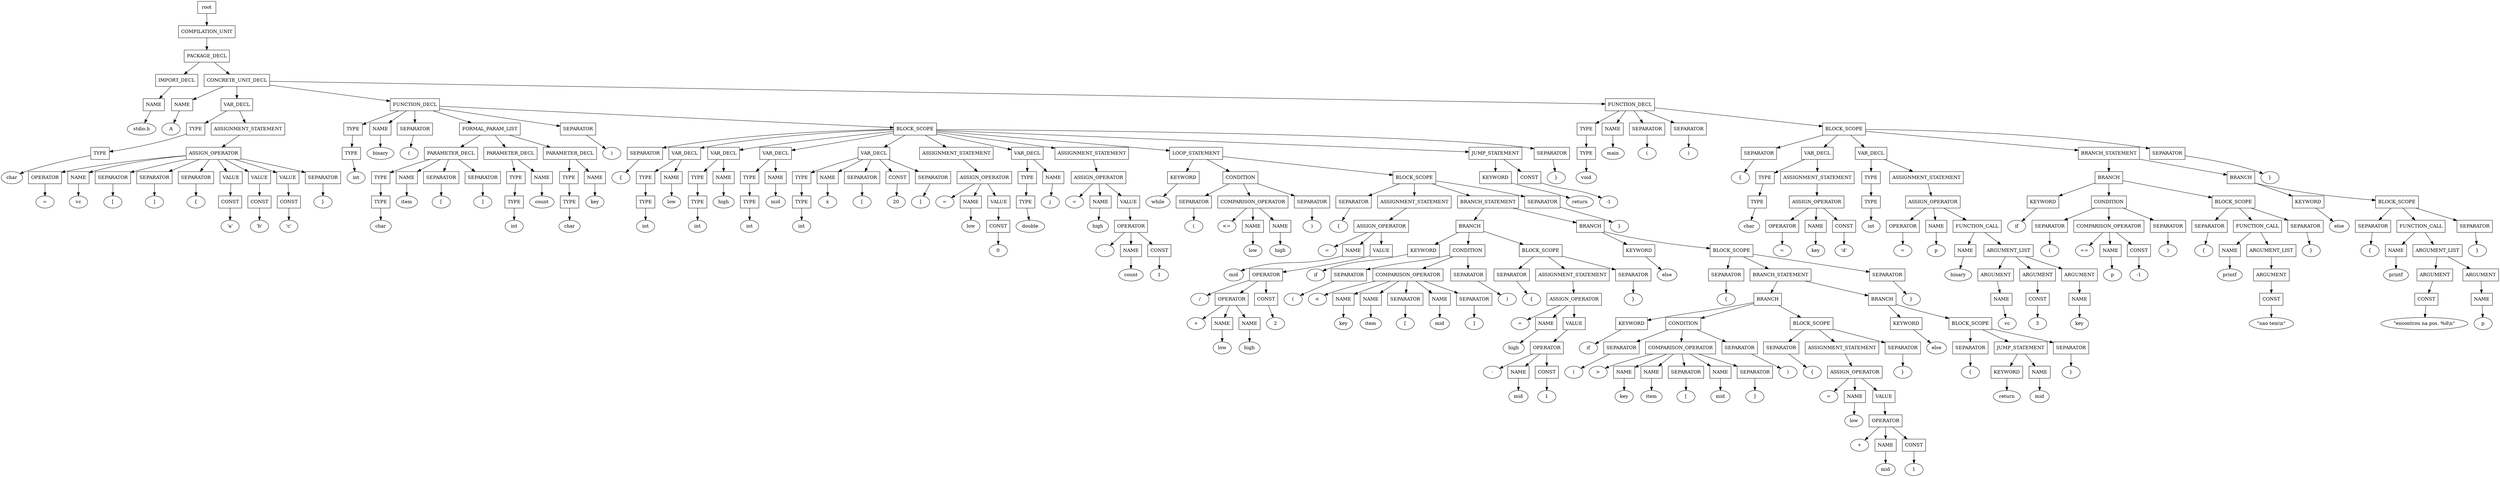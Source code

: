 digraph G {
	splines="TRUE";
	n_0 [label="root", shape="rectangle"]
	n_0 -> n_1
	n_1 [label="COMPILATION_UNIT", shape="rectangle"]
	n_1 -> n_2
	n_2 [label="PACKAGE_DECL", shape="rectangle"]
	n_2 -> n_3
	n_3 [label="IMPORT_DECL", shape="rectangle"]
	n_3 -> n_5
	n_5 [label="NAME", shape="rectangle"]
	n_5 -> n_10
	n_10 [label="stdio.h", shape="ellipse"]
	n_2 -> n_4
	n_4 [label="CONCRETE_UNIT_DECL", shape="rectangle"]
	n_4 -> n_6
	n_6 [label="NAME", shape="rectangle"]
	n_6 -> n_11
	n_11 [label="A", shape="ellipse"]
	n_4 -> n_7
	n_7 [label="VAR_DECL", shape="rectangle"]
	n_7 -> n_12
	n_12 [label="TYPE", shape="rectangle"]
	n_12 -> n_25
	n_25 [label="TYPE", shape="rectangle"]
	n_25 -> n_54
	n_54 [label="char", shape="ellipse"]
	n_7 -> n_13
	n_13 [label="ASSIGNMENT_STATEMENT", shape="rectangle"]
	n_13 -> n_26
	n_26 [label="ASSIGN_OPERATOR", shape="rectangle"]
	n_26 -> n_55
	n_55 [label="OPERATOR", shape="rectangle"]
	n_55 -> n_104
	n_104 [label="=", shape="ellipse"]
	n_26 -> n_56
	n_56 [label="NAME", shape="rectangle"]
	n_56 -> n_105
	n_105 [label="vc", shape="ellipse"]
	n_26 -> n_57
	n_57 [label="SEPARATOR", shape="rectangle"]
	n_57 -> n_106
	n_106 [label="[", shape="ellipse"]
	n_26 -> n_58
	n_58 [label="SEPARATOR", shape="rectangle"]
	n_58 -> n_107
	n_107 [label="]", shape="ellipse"]
	n_26 -> n_59
	n_59 [label="SEPARATOR", shape="rectangle"]
	n_59 -> n_108
	n_108 [label="{", shape="ellipse"]
	n_26 -> n_60
	n_60 [label="VALUE", shape="rectangle"]
	n_60 -> n_109
	n_109 [label="CONST", shape="rectangle"]
	n_109 -> n_159
	n_159 [label="'a'", shape="ellipse"]
	n_26 -> n_61
	n_61 [label="VALUE", shape="rectangle"]
	n_61 -> n_110
	n_110 [label="CONST", shape="rectangle"]
	n_110 -> n_160
	n_160 [label="'b'", shape="ellipse"]
	n_26 -> n_62
	n_62 [label="VALUE", shape="rectangle"]
	n_62 -> n_111
	n_111 [label="CONST", shape="rectangle"]
	n_111 -> n_161
	n_161 [label="'c'", shape="ellipse"]
	n_26 -> n_63
	n_63 [label="SEPARATOR", shape="rectangle"]
	n_63 -> n_112
	n_112 [label="}", shape="ellipse"]
	n_4 -> n_8
	n_8 [label="FUNCTION_DECL", shape="rectangle"]
	n_8 -> n_14
	n_14 [label="TYPE", shape="rectangle"]
	n_14 -> n_27
	n_27 [label="TYPE", shape="rectangle"]
	n_27 -> n_64
	n_64 [label="int", shape="ellipse"]
	n_8 -> n_15
	n_15 [label="NAME", shape="rectangle"]
	n_15 -> n_28
	n_28 [label="binary", shape="ellipse"]
	n_8 -> n_16
	n_16 [label="SEPARATOR", shape="rectangle"]
	n_16 -> n_29
	n_29 [label="(", shape="ellipse"]
	n_8 -> n_17
	n_17 [label="FORMAL_PARAM_LIST", shape="rectangle"]
	n_17 -> n_30
	n_30 [label="PARAMETER_DECL", shape="rectangle"]
	n_30 -> n_65
	n_65 [label="TYPE", shape="rectangle"]
	n_65 -> n_113
	n_113 [label="TYPE", shape="rectangle"]
	n_113 -> n_162
	n_162 [label="char", shape="ellipse"]
	n_30 -> n_66
	n_66 [label="NAME", shape="rectangle"]
	n_66 -> n_114
	n_114 [label="item", shape="ellipse"]
	n_30 -> n_67
	n_67 [label="SEPARATOR", shape="rectangle"]
	n_67 -> n_115
	n_115 [label="[", shape="ellipse"]
	n_30 -> n_68
	n_68 [label="SEPARATOR", shape="rectangle"]
	n_68 -> n_116
	n_116 [label="]", shape="ellipse"]
	n_17 -> n_31
	n_31 [label="PARAMETER_DECL", shape="rectangle"]
	n_31 -> n_69
	n_69 [label="TYPE", shape="rectangle"]
	n_69 -> n_117
	n_117 [label="TYPE", shape="rectangle"]
	n_117 -> n_163
	n_163 [label="int", shape="ellipse"]
	n_31 -> n_70
	n_70 [label="NAME", shape="rectangle"]
	n_70 -> n_118
	n_118 [label="count", shape="ellipse"]
	n_17 -> n_32
	n_32 [label="PARAMETER_DECL", shape="rectangle"]
	n_32 -> n_71
	n_71 [label="TYPE", shape="rectangle"]
	n_71 -> n_119
	n_119 [label="TYPE", shape="rectangle"]
	n_119 -> n_164
	n_164 [label="char", shape="ellipse"]
	n_32 -> n_72
	n_72 [label="NAME", shape="rectangle"]
	n_72 -> n_120
	n_120 [label="key", shape="ellipse"]
	n_8 -> n_18
	n_18 [label="SEPARATOR", shape="rectangle"]
	n_18 -> n_33
	n_33 [label=")", shape="ellipse"]
	n_8 -> n_19
	n_19 [label="BLOCK_SCOPE", shape="rectangle"]
	n_19 -> n_34
	n_34 [label="SEPARATOR", shape="rectangle"]
	n_34 -> n_73
	n_73 [label="{", shape="ellipse"]
	n_19 -> n_35
	n_35 [label="VAR_DECL", shape="rectangle"]
	n_35 -> n_74
	n_74 [label="TYPE", shape="rectangle"]
	n_74 -> n_121
	n_121 [label="TYPE", shape="rectangle"]
	n_121 -> n_165
	n_165 [label="int", shape="ellipse"]
	n_35 -> n_75
	n_75 [label="NAME", shape="rectangle"]
	n_75 -> n_122
	n_122 [label="low", shape="ellipse"]
	n_19 -> n_36
	n_36 [label="VAR_DECL", shape="rectangle"]
	n_36 -> n_76
	n_76 [label="TYPE", shape="rectangle"]
	n_76 -> n_123
	n_123 [label="TYPE", shape="rectangle"]
	n_123 -> n_166
	n_166 [label="int", shape="ellipse"]
	n_36 -> n_77
	n_77 [label="NAME", shape="rectangle"]
	n_77 -> n_124
	n_124 [label="high", shape="ellipse"]
	n_19 -> n_37
	n_37 [label="VAR_DECL", shape="rectangle"]
	n_37 -> n_78
	n_78 [label="TYPE", shape="rectangle"]
	n_78 -> n_125
	n_125 [label="TYPE", shape="rectangle"]
	n_125 -> n_167
	n_167 [label="int", shape="ellipse"]
	n_37 -> n_79
	n_79 [label="NAME", shape="rectangle"]
	n_79 -> n_126
	n_126 [label="mid", shape="ellipse"]
	n_19 -> n_38
	n_38 [label="VAR_DECL", shape="rectangle"]
	n_38 -> n_80
	n_80 [label="TYPE", shape="rectangle"]
	n_80 -> n_127
	n_127 [label="TYPE", shape="rectangle"]
	n_127 -> n_168
	n_168 [label="int", shape="ellipse"]
	n_38 -> n_81
	n_81 [label="NAME", shape="rectangle"]
	n_81 -> n_128
	n_128 [label="x", shape="ellipse"]
	n_38 -> n_82
	n_82 [label="SEPARATOR", shape="rectangle"]
	n_82 -> n_129
	n_129 [label="[", shape="ellipse"]
	n_38 -> n_83
	n_83 [label="CONST", shape="rectangle"]
	n_83 -> n_130
	n_130 [label="20", shape="ellipse"]
	n_38 -> n_84
	n_84 [label="SEPARATOR", shape="rectangle"]
	n_84 -> n_131
	n_131 [label="]", shape="ellipse"]
	n_19 -> n_39
	n_39 [label="ASSIGNMENT_STATEMENT", shape="rectangle"]
	n_39 -> n_85
	n_85 [label="ASSIGN_OPERATOR", shape="rectangle"]
	n_85 -> n_132
	n_132 [label="=", shape="ellipse"]
	n_85 -> n_133
	n_133 [label="NAME", shape="rectangle"]
	n_133 -> n_169
	n_169 [label="low", shape="ellipse"]
	n_85 -> n_134
	n_134 [label="VALUE", shape="rectangle"]
	n_134 -> n_170
	n_170 [label="CONST", shape="rectangle"]
	n_170 -> n_203
	n_203 [label="0", shape="ellipse"]
	n_19 -> n_40
	n_40 [label="VAR_DECL", shape="rectangle"]
	n_40 -> n_86
	n_86 [label="TYPE", shape="rectangle"]
	n_86 -> n_135
	n_135 [label="TYPE", shape="rectangle"]
	n_135 -> n_171
	n_171 [label="double", shape="ellipse"]
	n_40 -> n_87
	n_87 [label="NAME", shape="rectangle"]
	n_87 -> n_136
	n_136 [label="j", shape="ellipse"]
	n_19 -> n_41
	n_41 [label="ASSIGNMENT_STATEMENT", shape="rectangle"]
	n_41 -> n_88
	n_88 [label="ASSIGN_OPERATOR", shape="rectangle"]
	n_88 -> n_137
	n_137 [label="=", shape="ellipse"]
	n_88 -> n_138
	n_138 [label="NAME", shape="rectangle"]
	n_138 -> n_172
	n_172 [label="high", shape="ellipse"]
	n_88 -> n_139
	n_139 [label="VALUE", shape="rectangle"]
	n_139 -> n_173
	n_173 [label="OPERATOR", shape="rectangle"]
	n_173 -> n_204
	n_204 [label="-", shape="ellipse"]
	n_173 -> n_205
	n_205 [label="NAME", shape="rectangle"]
	n_205 -> n_237
	n_237 [label="count", shape="ellipse"]
	n_173 -> n_206
	n_206 [label="CONST", shape="rectangle"]
	n_206 -> n_238
	n_238 [label="1", shape="ellipse"]
	n_19 -> n_42
	n_42 [label="LOOP_STATEMENT", shape="rectangle"]
	n_42 -> n_89
	n_89 [label="KEYWORD", shape="rectangle"]
	n_89 -> n_140
	n_140 [label="while", shape="ellipse"]
	n_42 -> n_90
	n_90 [label="CONDITION", shape="rectangle"]
	n_90 -> n_141
	n_141 [label="SEPARATOR", shape="rectangle"]
	n_141 -> n_174
	n_174 [label="(", shape="ellipse"]
	n_90 -> n_142
	n_142 [label="COMPARISON_OPERATOR", shape="rectangle"]
	n_142 -> n_175
	n_175 [label="<=", shape="ellipse"]
	n_142 -> n_176
	n_176 [label="NAME", shape="rectangle"]
	n_176 -> n_207
	n_207 [label="low", shape="ellipse"]
	n_142 -> n_177
	n_177 [label="NAME", shape="rectangle"]
	n_177 -> n_208
	n_208 [label="high", shape="ellipse"]
	n_90 -> n_143
	n_143 [label="SEPARATOR", shape="rectangle"]
	n_143 -> n_178
	n_178 [label=")", shape="ellipse"]
	n_42 -> n_91
	n_91 [label="BLOCK_SCOPE", shape="rectangle"]
	n_91 -> n_144
	n_144 [label="SEPARATOR", shape="rectangle"]
	n_144 -> n_179
	n_179 [label="{", shape="ellipse"]
	n_91 -> n_145
	n_145 [label="ASSIGNMENT_STATEMENT", shape="rectangle"]
	n_145 -> n_180
	n_180 [label="ASSIGN_OPERATOR", shape="rectangle"]
	n_180 -> n_209
	n_209 [label="=", shape="ellipse"]
	n_180 -> n_210
	n_210 [label="NAME", shape="rectangle"]
	n_210 -> n_239
	n_239 [label="mid", shape="ellipse"]
	n_180 -> n_211
	n_211 [label="VALUE", shape="rectangle"]
	n_211 -> n_240
	n_240 [label="OPERATOR", shape="rectangle"]
	n_240 -> n_263
	n_263 [label="/", shape="ellipse"]
	n_240 -> n_264
	n_264 [label="OPERATOR", shape="rectangle"]
	n_264 -> n_287
	n_287 [label="+", shape="ellipse"]
	n_264 -> n_288
	n_288 [label="NAME", shape="rectangle"]
	n_288 -> n_310
	n_310 [label="low", shape="ellipse"]
	n_264 -> n_289
	n_289 [label="NAME", shape="rectangle"]
	n_289 -> n_311
	n_311 [label="high", shape="ellipse"]
	n_240 -> n_265
	n_265 [label="CONST", shape="rectangle"]
	n_265 -> n_290
	n_290 [label="2", shape="ellipse"]
	n_91 -> n_146
	n_146 [label="BRANCH_STATEMENT", shape="rectangle"]
	n_146 -> n_181
	n_181 [label="BRANCH", shape="rectangle"]
	n_181 -> n_212
	n_212 [label="KEYWORD", shape="rectangle"]
	n_212 -> n_241
	n_241 [label="if", shape="ellipse"]
	n_181 -> n_213
	n_213 [label="CONDITION", shape="rectangle"]
	n_213 -> n_242
	n_242 [label="SEPARATOR", shape="rectangle"]
	n_242 -> n_266
	n_266 [label="(", shape="ellipse"]
	n_213 -> n_243
	n_243 [label="COMPARISON_OPERATOR", shape="rectangle"]
	n_243 -> n_267
	n_267 [label="<", shape="ellipse"]
	n_243 -> n_268
	n_268 [label="NAME", shape="rectangle"]
	n_268 -> n_291
	n_291 [label="key", shape="ellipse"]
	n_243 -> n_269
	n_269 [label="NAME", shape="rectangle"]
	n_269 -> n_292
	n_292 [label="item", shape="ellipse"]
	n_243 -> n_270
	n_270 [label="SEPARATOR", shape="rectangle"]
	n_270 -> n_293
	n_293 [label="[", shape="ellipse"]
	n_243 -> n_271
	n_271 [label="NAME", shape="rectangle"]
	n_271 -> n_294
	n_294 [label="mid", shape="ellipse"]
	n_243 -> n_272
	n_272 [label="SEPARATOR", shape="rectangle"]
	n_272 -> n_295
	n_295 [label="]", shape="ellipse"]
	n_213 -> n_244
	n_244 [label="SEPARATOR", shape="rectangle"]
	n_244 -> n_273
	n_273 [label=")", shape="ellipse"]
	n_181 -> n_214
	n_214 [label="BLOCK_SCOPE", shape="rectangle"]
	n_214 -> n_245
	n_245 [label="SEPARATOR", shape="rectangle"]
	n_245 -> n_274
	n_274 [label="{", shape="ellipse"]
	n_214 -> n_246
	n_246 [label="ASSIGNMENT_STATEMENT", shape="rectangle"]
	n_246 -> n_275
	n_275 [label="ASSIGN_OPERATOR", shape="rectangle"]
	n_275 -> n_296
	n_296 [label="=", shape="ellipse"]
	n_275 -> n_297
	n_297 [label="NAME", shape="rectangle"]
	n_297 -> n_312
	n_312 [label="high", shape="ellipse"]
	n_275 -> n_298
	n_298 [label="VALUE", shape="rectangle"]
	n_298 -> n_313
	n_313 [label="OPERATOR", shape="rectangle"]
	n_313 -> n_325
	n_325 [label="-", shape="ellipse"]
	n_313 -> n_326
	n_326 [label="NAME", shape="rectangle"]
	n_326 -> n_343
	n_343 [label="mid", shape="ellipse"]
	n_313 -> n_327
	n_327 [label="CONST", shape="rectangle"]
	n_327 -> n_344
	n_344 [label="1", shape="ellipse"]
	n_214 -> n_247
	n_247 [label="SEPARATOR", shape="rectangle"]
	n_247 -> n_276
	n_276 [label="}", shape="ellipse"]
	n_146 -> n_182
	n_182 [label="BRANCH", shape="rectangle"]
	n_182 -> n_215
	n_215 [label="KEYWORD", shape="rectangle"]
	n_215 -> n_248
	n_248 [label="else", shape="ellipse"]
	n_182 -> n_216
	n_216 [label="BLOCK_SCOPE", shape="rectangle"]
	n_216 -> n_249
	n_249 [label="SEPARATOR", shape="rectangle"]
	n_249 -> n_277
	n_277 [label="{", shape="ellipse"]
	n_216 -> n_250
	n_250 [label="BRANCH_STATEMENT", shape="rectangle"]
	n_250 -> n_278
	n_278 [label="BRANCH", shape="rectangle"]
	n_278 -> n_299
	n_299 [label="KEYWORD", shape="rectangle"]
	n_299 -> n_314
	n_314 [label="if", shape="ellipse"]
	n_278 -> n_300
	n_300 [label="CONDITION", shape="rectangle"]
	n_300 -> n_315
	n_315 [label="SEPARATOR", shape="rectangle"]
	n_315 -> n_328
	n_328 [label="(", shape="ellipse"]
	n_300 -> n_316
	n_316 [label="COMPARISON_OPERATOR", shape="rectangle"]
	n_316 -> n_329
	n_329 [label=">", shape="ellipse"]
	n_316 -> n_330
	n_330 [label="NAME", shape="rectangle"]
	n_330 -> n_345
	n_345 [label="key", shape="ellipse"]
	n_316 -> n_331
	n_331 [label="NAME", shape="rectangle"]
	n_331 -> n_346
	n_346 [label="item", shape="ellipse"]
	n_316 -> n_332
	n_332 [label="SEPARATOR", shape="rectangle"]
	n_332 -> n_347
	n_347 [label="[", shape="ellipse"]
	n_316 -> n_333
	n_333 [label="NAME", shape="rectangle"]
	n_333 -> n_348
	n_348 [label="mid", shape="ellipse"]
	n_316 -> n_334
	n_334 [label="SEPARATOR", shape="rectangle"]
	n_334 -> n_349
	n_349 [label="]", shape="ellipse"]
	n_300 -> n_317
	n_317 [label="SEPARATOR", shape="rectangle"]
	n_317 -> n_335
	n_335 [label=")", shape="ellipse"]
	n_278 -> n_301
	n_301 [label="BLOCK_SCOPE", shape="rectangle"]
	n_301 -> n_318
	n_318 [label="SEPARATOR", shape="rectangle"]
	n_318 -> n_336
	n_336 [label="{", shape="ellipse"]
	n_301 -> n_319
	n_319 [label="ASSIGNMENT_STATEMENT", shape="rectangle"]
	n_319 -> n_337
	n_337 [label="ASSIGN_OPERATOR", shape="rectangle"]
	n_337 -> n_350
	n_350 [label="=", shape="ellipse"]
	n_337 -> n_351
	n_351 [label="NAME", shape="rectangle"]
	n_351 -> n_355
	n_355 [label="low", shape="ellipse"]
	n_337 -> n_352
	n_352 [label="VALUE", shape="rectangle"]
	n_352 -> n_356
	n_356 [label="OPERATOR", shape="rectangle"]
	n_356 -> n_357
	n_357 [label="+", shape="ellipse"]
	n_356 -> n_358
	n_358 [label="NAME", shape="rectangle"]
	n_358 -> n_360
	n_360 [label="mid", shape="ellipse"]
	n_356 -> n_359
	n_359 [label="CONST", shape="rectangle"]
	n_359 -> n_361
	n_361 [label="1", shape="ellipse"]
	n_301 -> n_320
	n_320 [label="SEPARATOR", shape="rectangle"]
	n_320 -> n_338
	n_338 [label="}", shape="ellipse"]
	n_250 -> n_279
	n_279 [label="BRANCH", shape="rectangle"]
	n_279 -> n_302
	n_302 [label="KEYWORD", shape="rectangle"]
	n_302 -> n_321
	n_321 [label="else", shape="ellipse"]
	n_279 -> n_303
	n_303 [label="BLOCK_SCOPE", shape="rectangle"]
	n_303 -> n_322
	n_322 [label="SEPARATOR", shape="rectangle"]
	n_322 -> n_339
	n_339 [label="{", shape="ellipse"]
	n_303 -> n_323
	n_323 [label="JUMP_STATEMENT", shape="rectangle"]
	n_323 -> n_340
	n_340 [label="KEYWORD", shape="rectangle"]
	n_340 -> n_353
	n_353 [label="return", shape="ellipse"]
	n_323 -> n_341
	n_341 [label="NAME", shape="rectangle"]
	n_341 -> n_354
	n_354 [label="mid", shape="ellipse"]
	n_303 -> n_324
	n_324 [label="SEPARATOR", shape="rectangle"]
	n_324 -> n_342
	n_342 [label="}", shape="ellipse"]
	n_216 -> n_251
	n_251 [label="SEPARATOR", shape="rectangle"]
	n_251 -> n_280
	n_280 [label="}", shape="ellipse"]
	n_91 -> n_147
	n_147 [label="SEPARATOR", shape="rectangle"]
	n_147 -> n_183
	n_183 [label="}", shape="ellipse"]
	n_19 -> n_43
	n_43 [label="JUMP_STATEMENT", shape="rectangle"]
	n_43 -> n_92
	n_92 [label="KEYWORD", shape="rectangle"]
	n_92 -> n_148
	n_148 [label="return", shape="ellipse"]
	n_43 -> n_93
	n_93 [label="CONST", shape="rectangle"]
	n_93 -> n_149
	n_149 [label="-1", shape="ellipse"]
	n_19 -> n_44
	n_44 [label="SEPARATOR", shape="rectangle"]
	n_44 -> n_94
	n_94 [label="}", shape="ellipse"]
	n_4 -> n_9
	n_9 [label="FUNCTION_DECL", shape="rectangle"]
	n_9 -> n_20
	n_20 [label="TYPE", shape="rectangle"]
	n_20 -> n_45
	n_45 [label="TYPE", shape="rectangle"]
	n_45 -> n_95
	n_95 [label="void", shape="ellipse"]
	n_9 -> n_21
	n_21 [label="NAME", shape="rectangle"]
	n_21 -> n_46
	n_46 [label="main", shape="ellipse"]
	n_9 -> n_22
	n_22 [label="SEPARATOR", shape="rectangle"]
	n_22 -> n_47
	n_47 [label="(", shape="ellipse"]
	n_9 -> n_23
	n_23 [label="SEPARATOR", shape="rectangle"]
	n_23 -> n_48
	n_48 [label=")", shape="ellipse"]
	n_9 -> n_24
	n_24 [label="BLOCK_SCOPE", shape="rectangle"]
	n_24 -> n_49
	n_49 [label="SEPARATOR", shape="rectangle"]
	n_49 -> n_96
	n_96 [label="{", shape="ellipse"]
	n_24 -> n_50
	n_50 [label="VAR_DECL", shape="rectangle"]
	n_50 -> n_97
	n_97 [label="TYPE", shape="rectangle"]
	n_97 -> n_150
	n_150 [label="TYPE", shape="rectangle"]
	n_150 -> n_184
	n_184 [label="char", shape="ellipse"]
	n_50 -> n_98
	n_98 [label="ASSIGNMENT_STATEMENT", shape="rectangle"]
	n_98 -> n_151
	n_151 [label="ASSIGN_OPERATOR", shape="rectangle"]
	n_151 -> n_185
	n_185 [label="OPERATOR", shape="rectangle"]
	n_185 -> n_217
	n_217 [label="=", shape="ellipse"]
	n_151 -> n_186
	n_186 [label="NAME", shape="rectangle"]
	n_186 -> n_218
	n_218 [label="key", shape="ellipse"]
	n_151 -> n_187
	n_187 [label="CONST", shape="rectangle"]
	n_187 -> n_219
	n_219 [label="'d'", shape="ellipse"]
	n_24 -> n_51
	n_51 [label="VAR_DECL", shape="rectangle"]
	n_51 -> n_99
	n_99 [label="TYPE", shape="rectangle"]
	n_99 -> n_152
	n_152 [label="TYPE", shape="rectangle"]
	n_152 -> n_188
	n_188 [label="int", shape="ellipse"]
	n_51 -> n_100
	n_100 [label="ASSIGNMENT_STATEMENT", shape="rectangle"]
	n_100 -> n_153
	n_153 [label="ASSIGN_OPERATOR", shape="rectangle"]
	n_153 -> n_189
	n_189 [label="OPERATOR", shape="rectangle"]
	n_189 -> n_220
	n_220 [label="=", shape="ellipse"]
	n_153 -> n_190
	n_190 [label="NAME", shape="rectangle"]
	n_190 -> n_221
	n_221 [label="p", shape="ellipse"]
	n_153 -> n_191
	n_191 [label="FUNCTION_CALL", shape="rectangle"]
	n_191 -> n_222
	n_222 [label="NAME", shape="rectangle"]
	n_222 -> n_252
	n_252 [label="binary", shape="ellipse"]
	n_191 -> n_223
	n_223 [label="ARGUMENT_LIST", shape="rectangle"]
	n_223 -> n_253
	n_253 [label="ARGUMENT", shape="rectangle"]
	n_253 -> n_281
	n_281 [label="NAME", shape="rectangle"]
	n_281 -> n_304
	n_304 [label="vc", shape="ellipse"]
	n_223 -> n_254
	n_254 [label="ARGUMENT", shape="rectangle"]
	n_254 -> n_282
	n_282 [label="CONST", shape="rectangle"]
	n_282 -> n_305
	n_305 [label="3", shape="ellipse"]
	n_223 -> n_255
	n_255 [label="ARGUMENT", shape="rectangle"]
	n_255 -> n_283
	n_283 [label="NAME", shape="rectangle"]
	n_283 -> n_306
	n_306 [label="key", shape="ellipse"]
	n_24 -> n_52
	n_52 [label="BRANCH_STATEMENT", shape="rectangle"]
	n_52 -> n_101
	n_101 [label="BRANCH", shape="rectangle"]
	n_101 -> n_154
	n_154 [label="KEYWORD", shape="rectangle"]
	n_154 -> n_192
	n_192 [label="if", shape="ellipse"]
	n_101 -> n_155
	n_155 [label="CONDITION", shape="rectangle"]
	n_155 -> n_193
	n_193 [label="SEPARATOR", shape="rectangle"]
	n_193 -> n_224
	n_224 [label="(", shape="ellipse"]
	n_155 -> n_194
	n_194 [label="COMPARISON_OPERATOR", shape="rectangle"]
	n_194 -> n_225
	n_225 [label="==", shape="ellipse"]
	n_194 -> n_226
	n_226 [label="NAME", shape="rectangle"]
	n_226 -> n_256
	n_256 [label="p", shape="ellipse"]
	n_194 -> n_227
	n_227 [label="CONST", shape="rectangle"]
	n_227 -> n_257
	n_257 [label="-1", shape="ellipse"]
	n_155 -> n_195
	n_195 [label="SEPARATOR", shape="rectangle"]
	n_195 -> n_228
	n_228 [label=")", shape="ellipse"]
	n_101 -> n_156
	n_156 [label="BLOCK_SCOPE", shape="rectangle"]
	n_156 -> n_196
	n_196 [label="SEPARATOR", shape="rectangle"]
	n_196 -> n_229
	n_229 [label="{", shape="ellipse"]
	n_156 -> n_197
	n_197 [label="FUNCTION_CALL", shape="rectangle"]
	n_197 -> n_230
	n_230 [label="NAME", shape="rectangle"]
	n_230 -> n_258
	n_258 [label="printf", shape="ellipse"]
	n_197 -> n_231
	n_231 [label="ARGUMENT_LIST", shape="rectangle"]
	n_231 -> n_259
	n_259 [label="ARGUMENT", shape="rectangle"]
	n_259 -> n_284
	n_284 [label="CONST", shape="rectangle"]
	n_284 -> n_307
	n_307 [label="\"nao tem\\n\"", shape="ellipse"]
	n_156 -> n_198
	n_198 [label="SEPARATOR", shape="rectangle"]
	n_198 -> n_232
	n_232 [label="}", shape="ellipse"]
	n_52 -> n_102
	n_102 [label="BRANCH", shape="rectangle"]
	n_102 -> n_157
	n_157 [label="KEYWORD", shape="rectangle"]
	n_157 -> n_199
	n_199 [label="else", shape="ellipse"]
	n_102 -> n_158
	n_158 [label="BLOCK_SCOPE", shape="rectangle"]
	n_158 -> n_200
	n_200 [label="SEPARATOR", shape="rectangle"]
	n_200 -> n_233
	n_233 [label="{", shape="ellipse"]
	n_158 -> n_201
	n_201 [label="FUNCTION_CALL", shape="rectangle"]
	n_201 -> n_234
	n_234 [label="NAME", shape="rectangle"]
	n_234 -> n_260
	n_260 [label="printf", shape="ellipse"]
	n_201 -> n_235
	n_235 [label="ARGUMENT_LIST", shape="rectangle"]
	n_235 -> n_261
	n_261 [label="ARGUMENT", shape="rectangle"]
	n_261 -> n_285
	n_285 [label="CONST", shape="rectangle"]
	n_285 -> n_308
	n_308 [label="\"encontrou na pos. %d\\n\"", shape="ellipse"]
	n_235 -> n_262
	n_262 [label="ARGUMENT", shape="rectangle"]
	n_262 -> n_286
	n_286 [label="NAME", shape="rectangle"]
	n_286 -> n_309
	n_309 [label="p", shape="ellipse"]
	n_158 -> n_202
	n_202 [label="SEPARATOR", shape="rectangle"]
	n_202 -> n_236
	n_236 [label="}", shape="ellipse"]
	n_24 -> n_53
	n_53 [label="SEPARATOR", shape="rectangle"]
	n_53 -> n_103
	n_103 [label="}", shape="ellipse"]
}